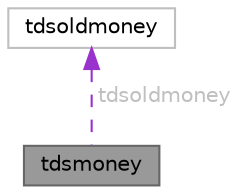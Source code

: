 digraph "tdsmoney"
{
 // LATEX_PDF_SIZE
  bgcolor="transparent";
  edge [fontname=Helvetica,fontsize=10,labelfontname=Helvetica,labelfontsize=10];
  node [fontname=Helvetica,fontsize=10,shape=box,height=0.2,width=0.4];
  Node1 [id="Node000001",label="tdsmoney",height=0.2,width=0.4,color="gray40", fillcolor="grey60", style="filled", fontcolor="black",tooltip=" "];
  Node2 -> Node1 [id="edge1_Node000001_Node000002",dir="back",color="darkorchid3",style="dashed",tooltip=" ",label=" tdsoldmoney",fontcolor="grey" ];
  Node2 [id="Node000002",label="tdsoldmoney",height=0.2,width=0.4,color="grey75", fillcolor="white", style="filled",URL="$a01110.html",tooltip=" "];
}
